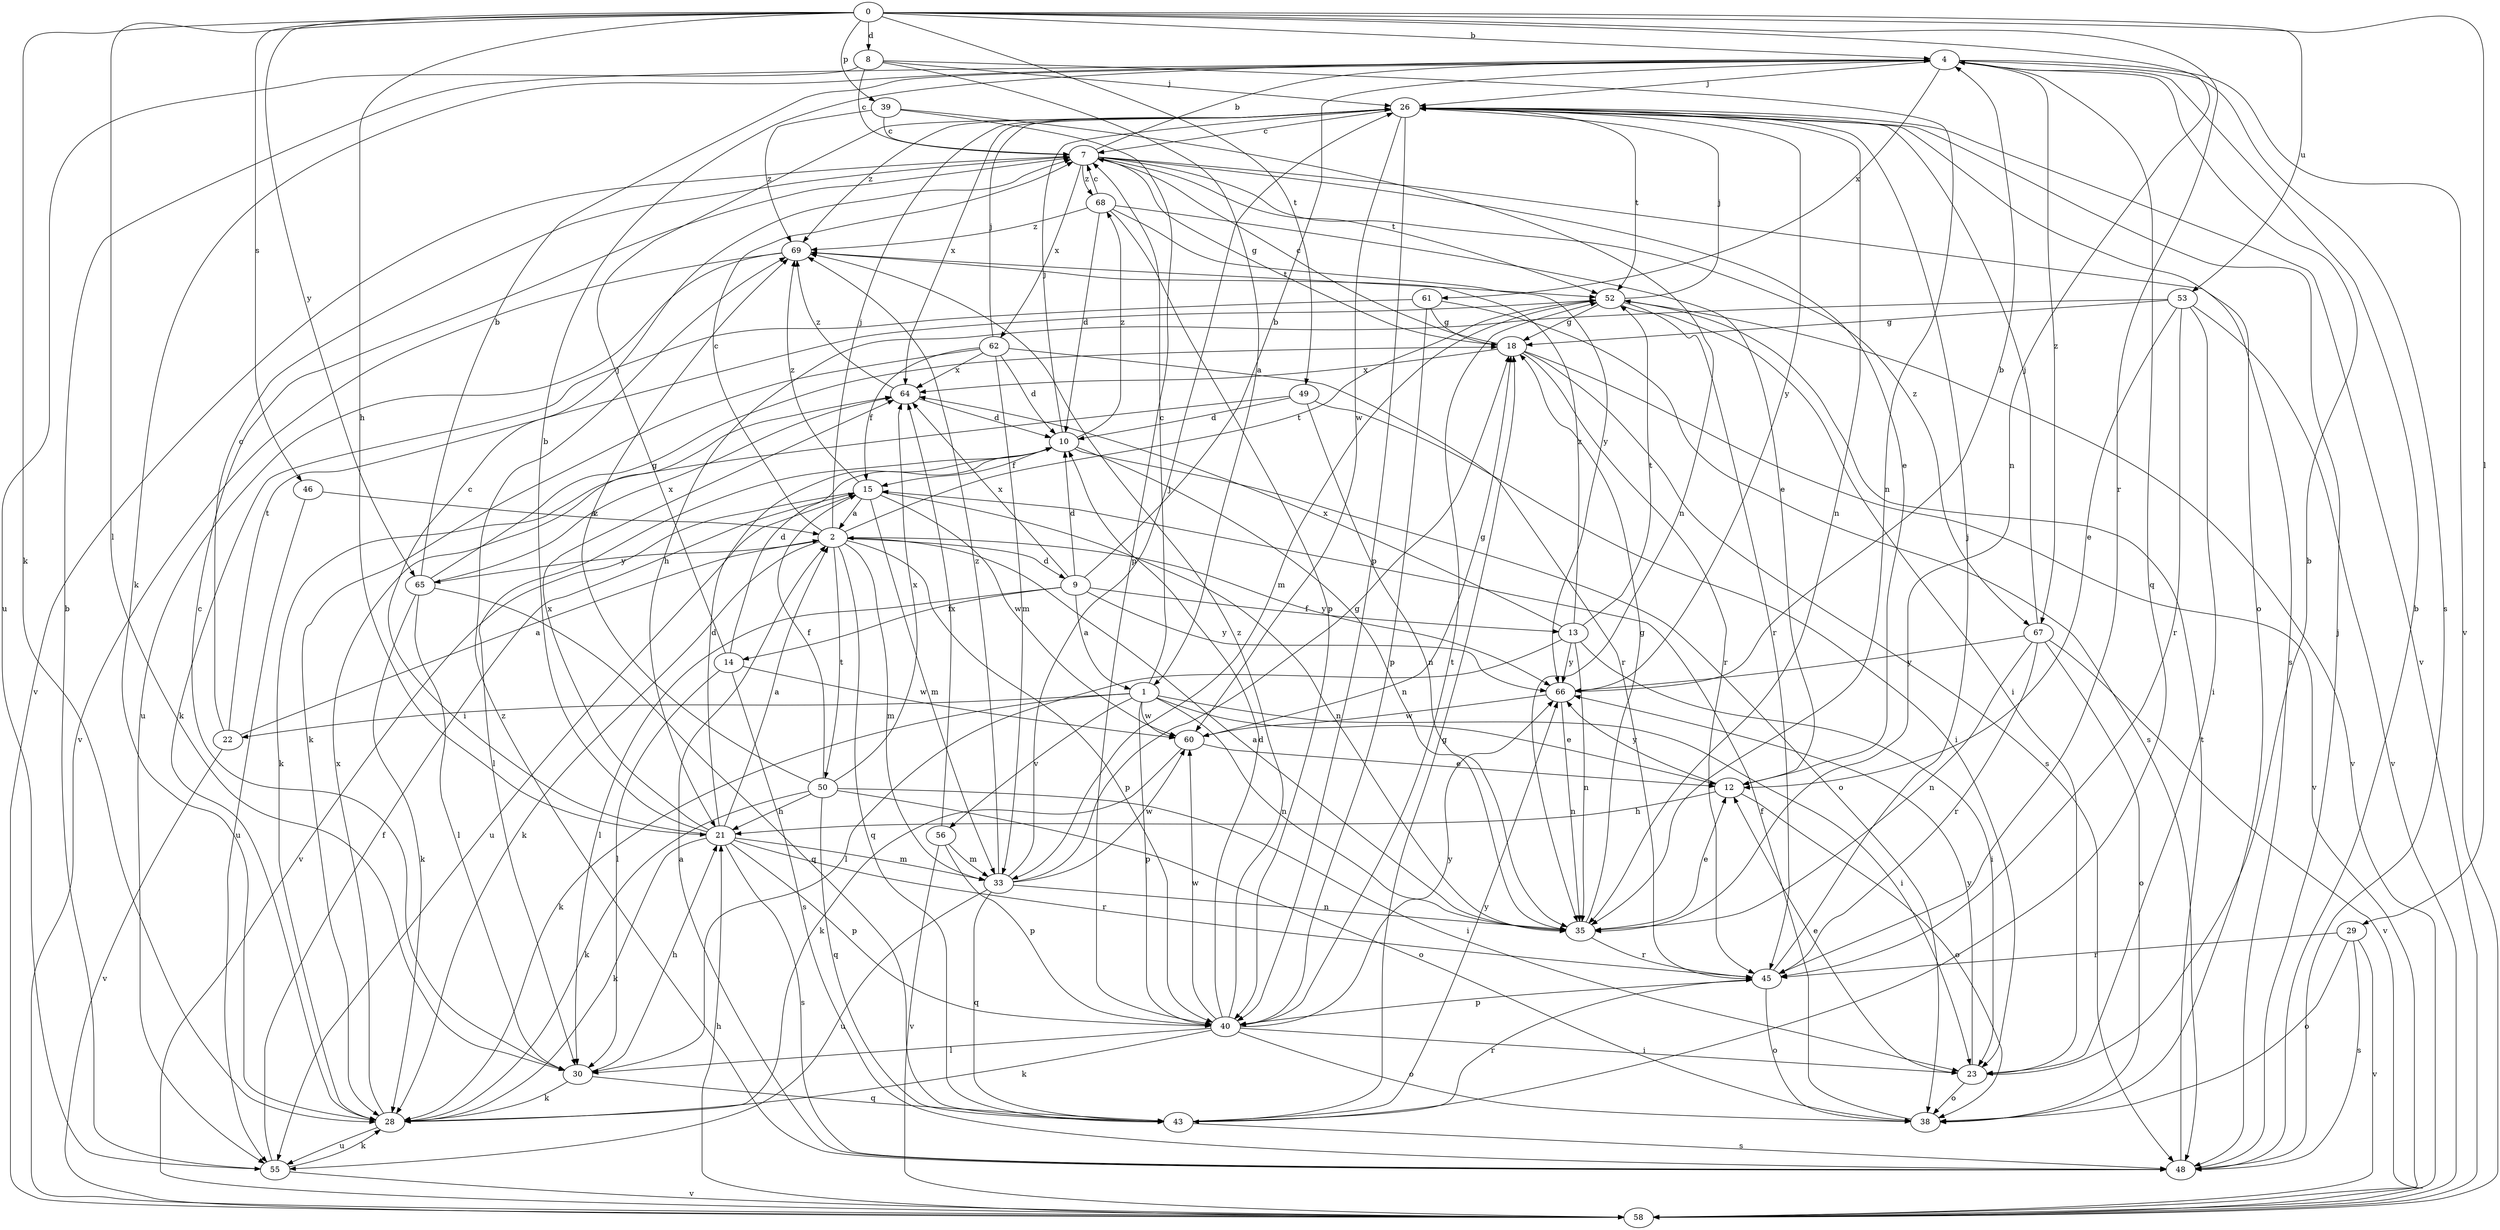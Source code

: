 strict digraph  {
0;
1;
2;
4;
7;
8;
9;
10;
12;
13;
14;
15;
18;
21;
22;
23;
26;
28;
29;
30;
33;
35;
38;
39;
40;
43;
45;
46;
48;
49;
50;
52;
53;
55;
56;
58;
60;
61;
62;
64;
65;
66;
67;
68;
69;
0 -> 4  [label=b];
0 -> 8  [label=d];
0 -> 21  [label=h];
0 -> 28  [label=k];
0 -> 29  [label=l];
0 -> 30  [label=l];
0 -> 35  [label=n];
0 -> 39  [label=p];
0 -> 45  [label=r];
0 -> 46  [label=s];
0 -> 49  [label=t];
0 -> 53  [label=u];
0 -> 65  [label=y];
1 -> 7  [label=c];
1 -> 12  [label=e];
1 -> 22  [label=i];
1 -> 23  [label=i];
1 -> 28  [label=k];
1 -> 35  [label=n];
1 -> 40  [label=p];
1 -> 56  [label=v];
1 -> 60  [label=w];
2 -> 7  [label=c];
2 -> 9  [label=d];
2 -> 26  [label=j];
2 -> 28  [label=k];
2 -> 33  [label=m];
2 -> 40  [label=p];
2 -> 43  [label=q];
2 -> 50  [label=t];
2 -> 52  [label=t];
2 -> 65  [label=y];
2 -> 66  [label=y];
4 -> 26  [label=j];
4 -> 28  [label=k];
4 -> 43  [label=q];
4 -> 48  [label=s];
4 -> 58  [label=v];
4 -> 61  [label=x];
4 -> 67  [label=z];
7 -> 4  [label=b];
7 -> 12  [label=e];
7 -> 18  [label=g];
7 -> 48  [label=s];
7 -> 52  [label=t];
7 -> 58  [label=v];
7 -> 62  [label=x];
7 -> 67  [label=z];
7 -> 68  [label=z];
8 -> 1  [label=a];
8 -> 7  [label=c];
8 -> 26  [label=j];
8 -> 35  [label=n];
8 -> 55  [label=u];
9 -> 1  [label=a];
9 -> 4  [label=b];
9 -> 10  [label=d];
9 -> 13  [label=f];
9 -> 14  [label=f];
9 -> 30  [label=l];
9 -> 64  [label=x];
9 -> 66  [label=y];
10 -> 15  [label=f];
10 -> 26  [label=j];
10 -> 30  [label=l];
10 -> 35  [label=n];
10 -> 38  [label=o];
10 -> 68  [label=z];
12 -> 21  [label=h];
12 -> 38  [label=o];
12 -> 66  [label=y];
13 -> 23  [label=i];
13 -> 30  [label=l];
13 -> 35  [label=n];
13 -> 52  [label=t];
13 -> 64  [label=x];
13 -> 66  [label=y];
13 -> 69  [label=z];
14 -> 10  [label=d];
14 -> 26  [label=j];
14 -> 30  [label=l];
14 -> 48  [label=s];
14 -> 60  [label=w];
15 -> 2  [label=a];
15 -> 33  [label=m];
15 -> 35  [label=n];
15 -> 55  [label=u];
15 -> 58  [label=v];
15 -> 60  [label=w];
15 -> 69  [label=z];
18 -> 7  [label=c];
18 -> 45  [label=r];
18 -> 48  [label=s];
18 -> 58  [label=v];
18 -> 64  [label=x];
21 -> 2  [label=a];
21 -> 4  [label=b];
21 -> 7  [label=c];
21 -> 10  [label=d];
21 -> 28  [label=k];
21 -> 33  [label=m];
21 -> 40  [label=p];
21 -> 45  [label=r];
21 -> 48  [label=s];
21 -> 64  [label=x];
22 -> 2  [label=a];
22 -> 7  [label=c];
22 -> 52  [label=t];
22 -> 58  [label=v];
23 -> 4  [label=b];
23 -> 12  [label=e];
23 -> 38  [label=o];
23 -> 66  [label=y];
26 -> 7  [label=c];
26 -> 35  [label=n];
26 -> 38  [label=o];
26 -> 40  [label=p];
26 -> 52  [label=t];
26 -> 58  [label=v];
26 -> 60  [label=w];
26 -> 64  [label=x];
26 -> 66  [label=y];
26 -> 69  [label=z];
28 -> 55  [label=u];
28 -> 64  [label=x];
29 -> 38  [label=o];
29 -> 45  [label=r];
29 -> 48  [label=s];
29 -> 58  [label=v];
30 -> 7  [label=c];
30 -> 21  [label=h];
30 -> 28  [label=k];
30 -> 43  [label=q];
33 -> 18  [label=g];
33 -> 26  [label=j];
33 -> 35  [label=n];
33 -> 43  [label=q];
33 -> 55  [label=u];
33 -> 60  [label=w];
33 -> 69  [label=z];
35 -> 2  [label=a];
35 -> 12  [label=e];
35 -> 18  [label=g];
35 -> 45  [label=r];
38 -> 15  [label=f];
39 -> 7  [label=c];
39 -> 35  [label=n];
39 -> 40  [label=p];
39 -> 69  [label=z];
40 -> 10  [label=d];
40 -> 23  [label=i];
40 -> 28  [label=k];
40 -> 30  [label=l];
40 -> 38  [label=o];
40 -> 52  [label=t];
40 -> 60  [label=w];
40 -> 66  [label=y];
40 -> 69  [label=z];
43 -> 18  [label=g];
43 -> 45  [label=r];
43 -> 48  [label=s];
43 -> 66  [label=y];
45 -> 26  [label=j];
45 -> 38  [label=o];
45 -> 40  [label=p];
46 -> 2  [label=a];
46 -> 55  [label=u];
48 -> 2  [label=a];
48 -> 4  [label=b];
48 -> 26  [label=j];
48 -> 52  [label=t];
48 -> 69  [label=z];
49 -> 10  [label=d];
49 -> 23  [label=i];
49 -> 28  [label=k];
49 -> 35  [label=n];
50 -> 15  [label=f];
50 -> 21  [label=h];
50 -> 23  [label=i];
50 -> 28  [label=k];
50 -> 38  [label=o];
50 -> 43  [label=q];
50 -> 64  [label=x];
50 -> 69  [label=z];
52 -> 18  [label=g];
52 -> 23  [label=i];
52 -> 26  [label=j];
52 -> 33  [label=m];
52 -> 45  [label=r];
52 -> 58  [label=v];
53 -> 12  [label=e];
53 -> 18  [label=g];
53 -> 21  [label=h];
53 -> 23  [label=i];
53 -> 45  [label=r];
53 -> 58  [label=v];
55 -> 4  [label=b];
55 -> 15  [label=f];
55 -> 28  [label=k];
55 -> 58  [label=v];
56 -> 33  [label=m];
56 -> 40  [label=p];
56 -> 58  [label=v];
56 -> 64  [label=x];
58 -> 21  [label=h];
60 -> 12  [label=e];
60 -> 18  [label=g];
60 -> 28  [label=k];
61 -> 18  [label=g];
61 -> 28  [label=k];
61 -> 40  [label=p];
61 -> 48  [label=s];
62 -> 10  [label=d];
62 -> 15  [label=f];
62 -> 26  [label=j];
62 -> 28  [label=k];
62 -> 33  [label=m];
62 -> 45  [label=r];
62 -> 64  [label=x];
64 -> 10  [label=d];
64 -> 69  [label=z];
65 -> 4  [label=b];
65 -> 18  [label=g];
65 -> 28  [label=k];
65 -> 30  [label=l];
65 -> 43  [label=q];
65 -> 64  [label=x];
66 -> 4  [label=b];
66 -> 35  [label=n];
66 -> 60  [label=w];
67 -> 26  [label=j];
67 -> 35  [label=n];
67 -> 38  [label=o];
67 -> 45  [label=r];
67 -> 58  [label=v];
67 -> 66  [label=y];
68 -> 7  [label=c];
68 -> 10  [label=d];
68 -> 12  [label=e];
68 -> 40  [label=p];
68 -> 66  [label=y];
68 -> 69  [label=z];
69 -> 52  [label=t];
69 -> 55  [label=u];
69 -> 58  [label=v];
}
